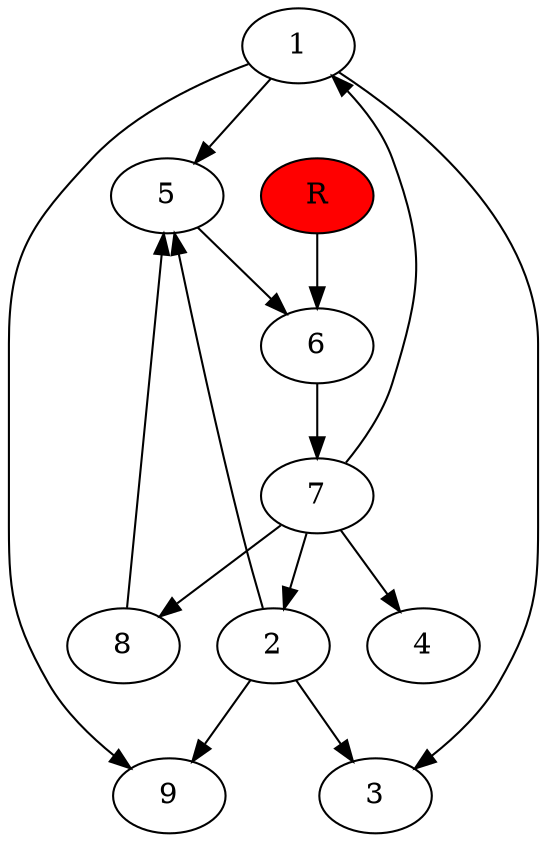 digraph prb50128 {
	1
	2
	3
	4
	5
	6
	7
	8
	R [fillcolor="#ff0000" style=filled]
	1 -> 3
	1 -> 5
	1 -> 9
	2 -> 3
	2 -> 5
	2 -> 9
	5 -> 6
	6 -> 7
	7 -> 1
	7 -> 2
	7 -> 4
	7 -> 8
	8 -> 5
	R -> 6
}

